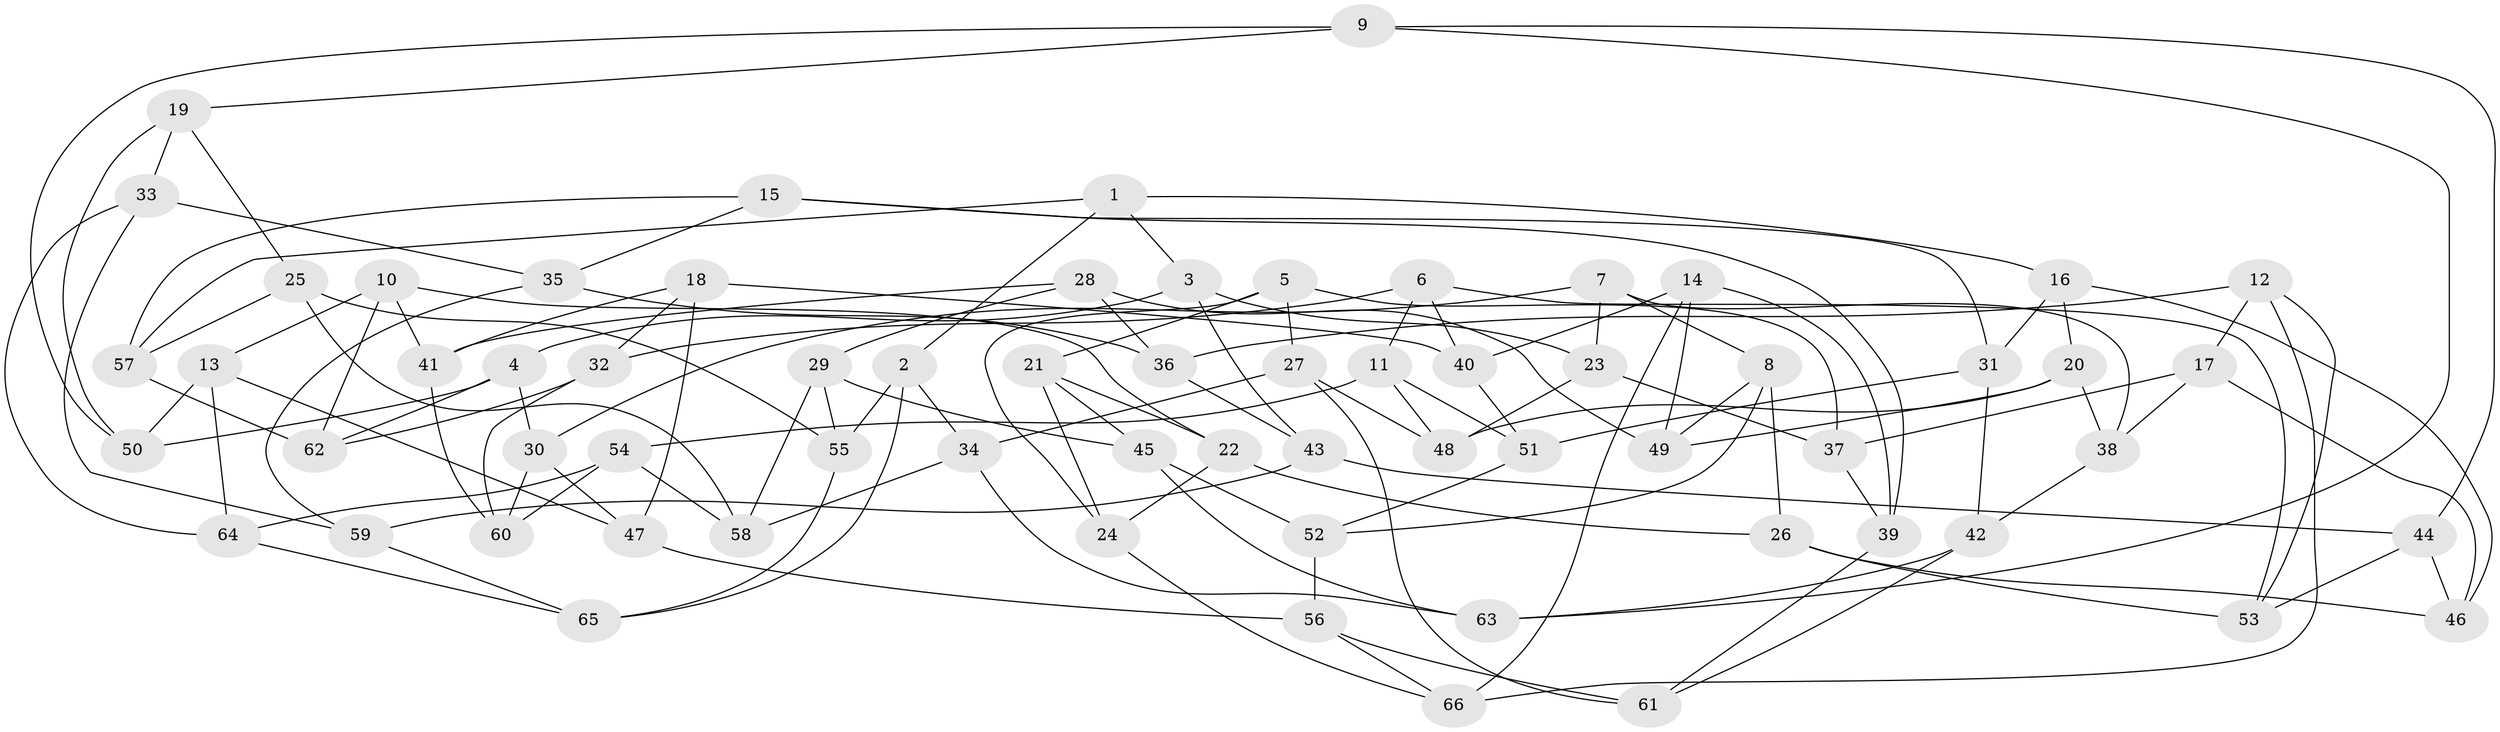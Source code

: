 // Generated by graph-tools (version 1.1) at 2025/16/03/09/25 04:16:26]
// undirected, 66 vertices, 132 edges
graph export_dot {
graph [start="1"]
  node [color=gray90,style=filled];
  1;
  2;
  3;
  4;
  5;
  6;
  7;
  8;
  9;
  10;
  11;
  12;
  13;
  14;
  15;
  16;
  17;
  18;
  19;
  20;
  21;
  22;
  23;
  24;
  25;
  26;
  27;
  28;
  29;
  30;
  31;
  32;
  33;
  34;
  35;
  36;
  37;
  38;
  39;
  40;
  41;
  42;
  43;
  44;
  45;
  46;
  47;
  48;
  49;
  50;
  51;
  52;
  53;
  54;
  55;
  56;
  57;
  58;
  59;
  60;
  61;
  62;
  63;
  64;
  65;
  66;
  1 -- 16;
  1 -- 2;
  1 -- 3;
  1 -- 57;
  2 -- 65;
  2 -- 34;
  2 -- 55;
  3 -- 4;
  3 -- 23;
  3 -- 43;
  4 -- 62;
  4 -- 30;
  4 -- 50;
  5 -- 27;
  5 -- 37;
  5 -- 21;
  5 -- 24;
  6 -- 53;
  6 -- 32;
  6 -- 11;
  6 -- 40;
  7 -- 8;
  7 -- 30;
  7 -- 38;
  7 -- 23;
  8 -- 26;
  8 -- 49;
  8 -- 52;
  9 -- 44;
  9 -- 50;
  9 -- 19;
  9 -- 63;
  10 -- 62;
  10 -- 41;
  10 -- 22;
  10 -- 13;
  11 -- 51;
  11 -- 48;
  11 -- 54;
  12 -- 53;
  12 -- 36;
  12 -- 17;
  12 -- 66;
  13 -- 64;
  13 -- 47;
  13 -- 50;
  14 -- 66;
  14 -- 39;
  14 -- 40;
  14 -- 49;
  15 -- 57;
  15 -- 39;
  15 -- 31;
  15 -- 35;
  16 -- 46;
  16 -- 20;
  16 -- 31;
  17 -- 38;
  17 -- 37;
  17 -- 46;
  18 -- 40;
  18 -- 32;
  18 -- 41;
  18 -- 47;
  19 -- 25;
  19 -- 50;
  19 -- 33;
  20 -- 48;
  20 -- 38;
  20 -- 49;
  21 -- 22;
  21 -- 24;
  21 -- 45;
  22 -- 24;
  22 -- 26;
  23 -- 48;
  23 -- 37;
  24 -- 66;
  25 -- 58;
  25 -- 55;
  25 -- 57;
  26 -- 53;
  26 -- 46;
  27 -- 48;
  27 -- 61;
  27 -- 34;
  28 -- 29;
  28 -- 36;
  28 -- 41;
  28 -- 49;
  29 -- 45;
  29 -- 55;
  29 -- 58;
  30 -- 47;
  30 -- 60;
  31 -- 42;
  31 -- 51;
  32 -- 60;
  32 -- 62;
  33 -- 59;
  33 -- 35;
  33 -- 64;
  34 -- 58;
  34 -- 63;
  35 -- 59;
  35 -- 36;
  36 -- 43;
  37 -- 39;
  38 -- 42;
  39 -- 61;
  40 -- 51;
  41 -- 60;
  42 -- 61;
  42 -- 63;
  43 -- 59;
  43 -- 44;
  44 -- 53;
  44 -- 46;
  45 -- 52;
  45 -- 63;
  47 -- 56;
  51 -- 52;
  52 -- 56;
  54 -- 58;
  54 -- 60;
  54 -- 64;
  55 -- 65;
  56 -- 66;
  56 -- 61;
  57 -- 62;
  59 -- 65;
  64 -- 65;
}
